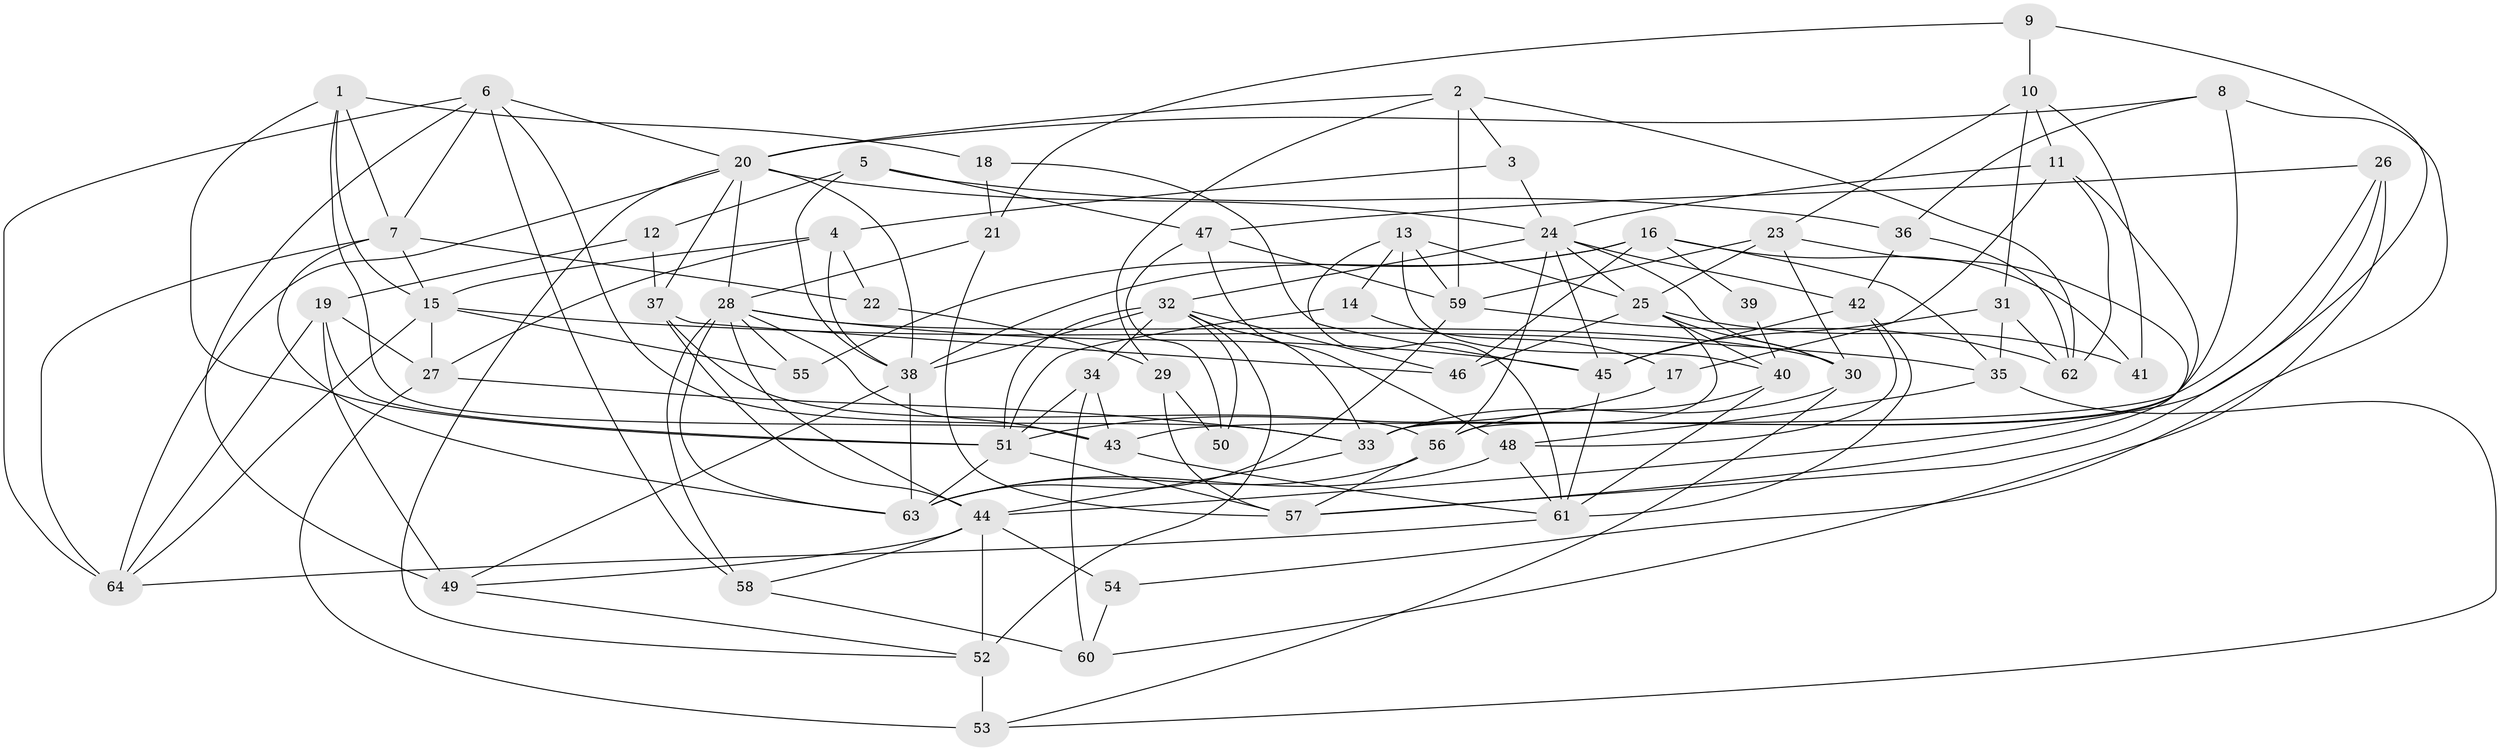 // original degree distribution, {5: 0.16037735849056603, 6: 0.07547169811320754, 3: 0.330188679245283, 2: 0.0660377358490566, 4: 0.32075471698113206, 7: 0.03773584905660377, 8: 0.009433962264150943}
// Generated by graph-tools (version 1.1) at 2025/37/03/04/25 23:37:13]
// undirected, 64 vertices, 163 edges
graph export_dot {
  node [color=gray90,style=filled];
  1;
  2;
  3;
  4;
  5;
  6;
  7;
  8;
  9;
  10;
  11;
  12;
  13;
  14;
  15;
  16;
  17;
  18;
  19;
  20;
  21;
  22;
  23;
  24;
  25;
  26;
  27;
  28;
  29;
  30;
  31;
  32;
  33;
  34;
  35;
  36;
  37;
  38;
  39;
  40;
  41;
  42;
  43;
  44;
  45;
  46;
  47;
  48;
  49;
  50;
  51;
  52;
  53;
  54;
  55;
  56;
  57;
  58;
  59;
  60;
  61;
  62;
  63;
  64;
  1 -- 7 [weight=1.0];
  1 -- 15 [weight=1.0];
  1 -- 18 [weight=1.0];
  1 -- 43 [weight=1.0];
  1 -- 51 [weight=1.0];
  2 -- 3 [weight=1.0];
  2 -- 20 [weight=1.0];
  2 -- 29 [weight=1.0];
  2 -- 59 [weight=1.0];
  2 -- 62 [weight=1.0];
  3 -- 4 [weight=1.0];
  3 -- 24 [weight=1.0];
  4 -- 15 [weight=1.0];
  4 -- 22 [weight=1.0];
  4 -- 27 [weight=1.0];
  4 -- 38 [weight=1.0];
  5 -- 12 [weight=1.0];
  5 -- 36 [weight=1.0];
  5 -- 38 [weight=1.0];
  5 -- 47 [weight=1.0];
  6 -- 7 [weight=1.0];
  6 -- 20 [weight=1.0];
  6 -- 33 [weight=1.0];
  6 -- 49 [weight=1.0];
  6 -- 58 [weight=1.0];
  6 -- 64 [weight=1.0];
  7 -- 15 [weight=1.0];
  7 -- 22 [weight=1.0];
  7 -- 63 [weight=1.0];
  7 -- 64 [weight=1.0];
  8 -- 20 [weight=1.0];
  8 -- 33 [weight=1.0];
  8 -- 36 [weight=1.0];
  8 -- 54 [weight=1.0];
  9 -- 10 [weight=1.0];
  9 -- 21 [weight=1.0];
  9 -- 44 [weight=1.0];
  10 -- 11 [weight=1.0];
  10 -- 23 [weight=1.0];
  10 -- 31 [weight=1.0];
  10 -- 41 [weight=1.0];
  11 -- 17 [weight=1.0];
  11 -- 24 [weight=1.0];
  11 -- 56 [weight=1.0];
  11 -- 62 [weight=1.0];
  12 -- 19 [weight=2.0];
  12 -- 37 [weight=1.0];
  13 -- 14 [weight=1.0];
  13 -- 25 [weight=1.0];
  13 -- 40 [weight=1.0];
  13 -- 59 [weight=1.0];
  13 -- 61 [weight=1.0];
  14 -- 17 [weight=1.0];
  14 -- 51 [weight=1.0];
  15 -- 27 [weight=1.0];
  15 -- 35 [weight=1.0];
  15 -- 55 [weight=1.0];
  15 -- 64 [weight=1.0];
  16 -- 35 [weight=1.0];
  16 -- 38 [weight=1.0];
  16 -- 39 [weight=1.0];
  16 -- 41 [weight=1.0];
  16 -- 46 [weight=1.0];
  16 -- 55 [weight=1.0];
  17 -- 51 [weight=1.0];
  18 -- 21 [weight=1.0];
  18 -- 45 [weight=1.0];
  19 -- 27 [weight=1.0];
  19 -- 49 [weight=1.0];
  19 -- 51 [weight=1.0];
  19 -- 64 [weight=1.0];
  20 -- 24 [weight=1.0];
  20 -- 28 [weight=1.0];
  20 -- 37 [weight=1.0];
  20 -- 38 [weight=1.0];
  20 -- 52 [weight=1.0];
  20 -- 64 [weight=1.0];
  21 -- 28 [weight=1.0];
  21 -- 57 [weight=1.0];
  22 -- 29 [weight=1.0];
  23 -- 25 [weight=1.0];
  23 -- 30 [weight=1.0];
  23 -- 57 [weight=1.0];
  23 -- 59 [weight=2.0];
  24 -- 25 [weight=1.0];
  24 -- 30 [weight=1.0];
  24 -- 32 [weight=2.0];
  24 -- 42 [weight=1.0];
  24 -- 45 [weight=1.0];
  24 -- 56 [weight=1.0];
  25 -- 30 [weight=1.0];
  25 -- 33 [weight=1.0];
  25 -- 40 [weight=1.0];
  25 -- 41 [weight=1.0];
  25 -- 46 [weight=1.0];
  26 -- 43 [weight=1.0];
  26 -- 47 [weight=1.0];
  26 -- 57 [weight=1.0];
  26 -- 60 [weight=1.0];
  27 -- 33 [weight=1.0];
  27 -- 53 [weight=1.0];
  28 -- 30 [weight=1.0];
  28 -- 43 [weight=1.0];
  28 -- 44 [weight=1.0];
  28 -- 45 [weight=1.0];
  28 -- 55 [weight=1.0];
  28 -- 58 [weight=1.0];
  28 -- 63 [weight=1.0];
  29 -- 50 [weight=1.0];
  29 -- 57 [weight=1.0];
  30 -- 33 [weight=1.0];
  30 -- 53 [weight=1.0];
  31 -- 35 [weight=1.0];
  31 -- 45 [weight=1.0];
  31 -- 62 [weight=1.0];
  32 -- 33 [weight=1.0];
  32 -- 34 [weight=1.0];
  32 -- 38 [weight=1.0];
  32 -- 46 [weight=1.0];
  32 -- 50 [weight=1.0];
  32 -- 51 [weight=1.0];
  32 -- 52 [weight=1.0];
  33 -- 44 [weight=1.0];
  34 -- 43 [weight=1.0];
  34 -- 51 [weight=1.0];
  34 -- 60 [weight=1.0];
  35 -- 48 [weight=1.0];
  35 -- 53 [weight=1.0];
  36 -- 42 [weight=1.0];
  36 -- 62 [weight=1.0];
  37 -- 44 [weight=1.0];
  37 -- 46 [weight=1.0];
  37 -- 56 [weight=1.0];
  38 -- 49 [weight=2.0];
  38 -- 63 [weight=1.0];
  39 -- 40 [weight=1.0];
  40 -- 56 [weight=1.0];
  40 -- 61 [weight=1.0];
  42 -- 45 [weight=1.0];
  42 -- 48 [weight=1.0];
  42 -- 61 [weight=1.0];
  43 -- 61 [weight=1.0];
  44 -- 49 [weight=1.0];
  44 -- 52 [weight=1.0];
  44 -- 54 [weight=1.0];
  44 -- 58 [weight=1.0];
  45 -- 61 [weight=1.0];
  47 -- 48 [weight=1.0];
  47 -- 50 [weight=1.0];
  47 -- 59 [weight=1.0];
  48 -- 61 [weight=1.0];
  48 -- 63 [weight=1.0];
  49 -- 52 [weight=1.0];
  51 -- 57 [weight=1.0];
  51 -- 63 [weight=1.0];
  52 -- 53 [weight=2.0];
  54 -- 60 [weight=1.0];
  56 -- 57 [weight=1.0];
  56 -- 63 [weight=1.0];
  58 -- 60 [weight=1.0];
  59 -- 62 [weight=1.0];
  59 -- 63 [weight=1.0];
  61 -- 64 [weight=1.0];
}
